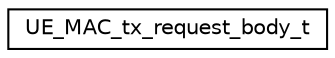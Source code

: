 digraph "Graphical Class Hierarchy"
{
 // LATEX_PDF_SIZE
  edge [fontname="Helvetica",fontsize="10",labelfontname="Helvetica",labelfontsize="10"];
  node [fontname="Helvetica",fontsize="10",shape=record];
  rankdir="LR";
  Node0 [label="UE_MAC_tx_request_body_t",height=0.2,width=0.4,color="black", fillcolor="white", style="filled",URL="$structUE__MAC__tx__request__body__t.html",tooltip=" "];
}

